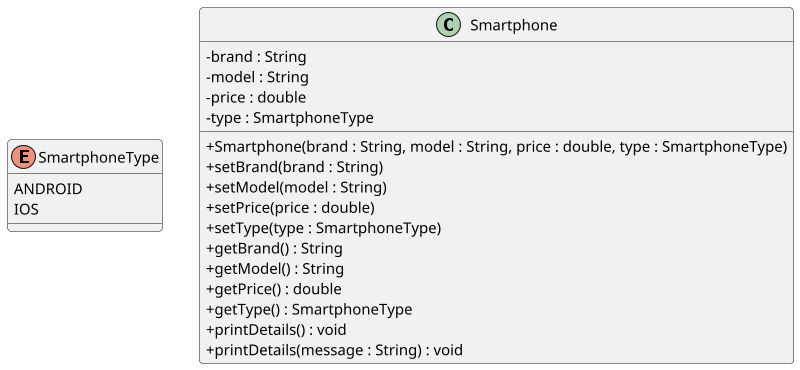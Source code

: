 @startuml
!theme vibrant
scale 800 width
skinparam classAttributeIconSize 0


enum SmartphoneType {
    ANDROID
    IOS
}

class Smartphone {
    - brand : String
    - model : String
    - price : double
    - type : SmartphoneType
    + Smartphone(brand : String, model : String, price : double, type : SmartphoneType)
    + setBrand(brand : String)
    + setModel(model : String)
    + setPrice(price : double)
    + setType(type : SmartphoneType)
    + getBrand() : String
    + getModel() : String
    + getPrice() : double
    + getType() : SmartphoneType
    + printDetails() : void
    + printDetails(message : String) : void
}
@enduml
